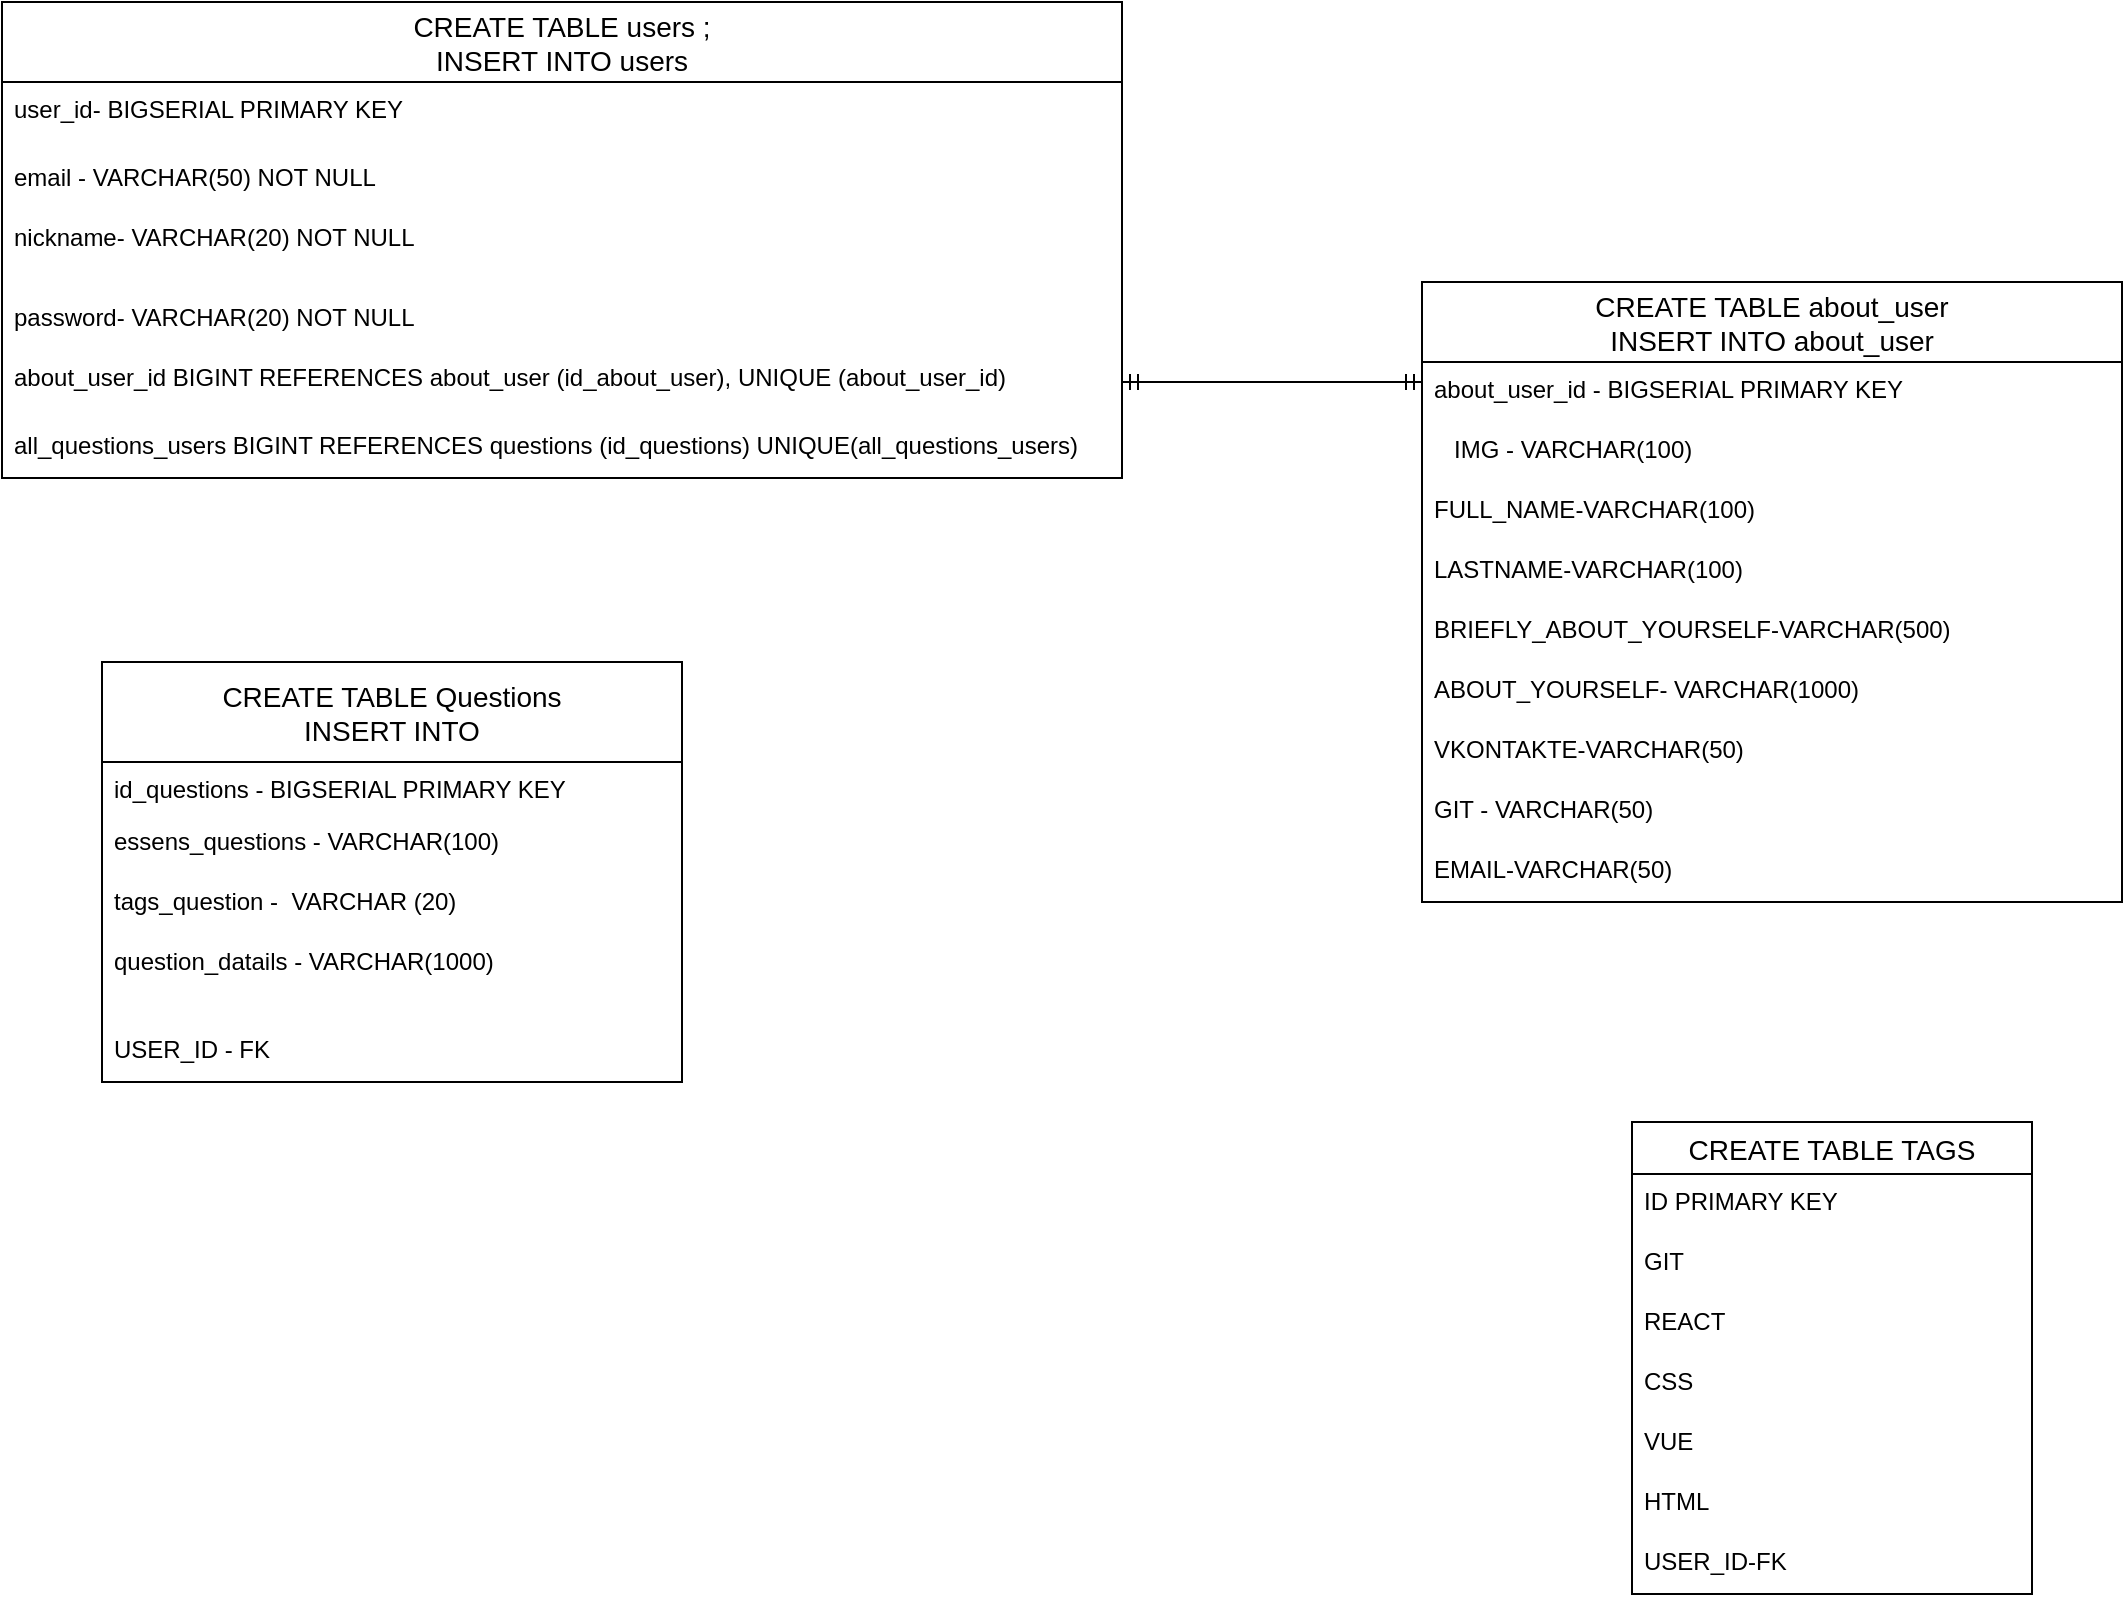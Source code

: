<mxfile version="20.5.3" type="device"><diagram id="8s-FKrvJV-kWsU2ip_24" name="Страница 1"><mxGraphModel dx="2048" dy="681" grid="1" gridSize="10" guides="1" tooltips="1" connect="1" arrows="1" fold="1" page="1" pageScale="1" pageWidth="827" pageHeight="1169" math="0" shadow="0"><root><mxCell id="0"/><mxCell id="1" parent="0"/><mxCell id="Yctb_64BxATCkwqZee7s-1" value="CREATE TABLE users ;&#10;INSERT INTO users" style="swimlane;fontStyle=0;childLayout=stackLayout;horizontal=1;startSize=40;horizontalStack=0;resizeParent=1;resizeParentMax=0;resizeLast=0;collapsible=1;marginBottom=0;align=center;fontSize=14;" parent="1" vertex="1"><mxGeometry x="-250" y="170" width="560" height="238" as="geometry"/></mxCell><mxCell id="Yctb_64BxATCkwqZee7s-2" value="user_id- BIGSERIAL PRIMARY KEY" style="text;strokeColor=none;fillColor=none;spacingLeft=4;spacingRight=4;overflow=hidden;rotatable=0;points=[[0,0.5],[1,0.5]];portConstraint=eastwest;fontSize=12;" parent="Yctb_64BxATCkwqZee7s-1" vertex="1"><mxGeometry y="40" width="560" height="34" as="geometry"/></mxCell><mxCell id="Yctb_64BxATCkwqZee7s-3" value="email - VARCHAR(50) NOT NULL&#10;" style="text;strokeColor=none;fillColor=none;spacingLeft=4;spacingRight=4;overflow=hidden;rotatable=0;points=[[0,0.5],[1,0.5]];portConstraint=eastwest;fontSize=12;" parent="Yctb_64BxATCkwqZee7s-1" vertex="1"><mxGeometry y="74" width="560" height="30" as="geometry"/></mxCell><mxCell id="Yctb_64BxATCkwqZee7s-4" value="nickname- VARCHAR(20) NOT NULL" style="text;strokeColor=none;fillColor=none;spacingLeft=4;spacingRight=4;overflow=hidden;rotatable=0;points=[[0,0.5],[1,0.5]];portConstraint=eastwest;fontSize=12;" parent="Yctb_64BxATCkwqZee7s-1" vertex="1"><mxGeometry y="104" width="560" height="40" as="geometry"/></mxCell><mxCell id="Yctb_64BxATCkwqZee7s-25" value="password- VARCHAR(20) NOT NULL" style="text;strokeColor=none;fillColor=none;spacingLeft=4;spacingRight=4;overflow=hidden;rotatable=0;points=[[0,0.5],[1,0.5]];portConstraint=eastwest;fontSize=12;" parent="Yctb_64BxATCkwqZee7s-1" vertex="1"><mxGeometry y="144" width="560" height="30" as="geometry"/></mxCell><mxCell id="u3gjNqU_is8y6manxSIu-3" value="about_user_id BIGINT REFERENCES about_user (id_about_user), UNIQUE (about_user_id)" style="text;strokeColor=none;fillColor=none;spacingLeft=4;spacingRight=4;overflow=hidden;rotatable=0;points=[[0,0.5],[1,0.5]];portConstraint=eastwest;fontSize=12;" vertex="1" parent="Yctb_64BxATCkwqZee7s-1"><mxGeometry y="174" width="560" height="34" as="geometry"/></mxCell><mxCell id="u3gjNqU_is8y6manxSIu-7" value="all_questions_users BIGINT REFERENCES questions (id_questions) UNIQUE(all_questions_users)" style="text;strokeColor=none;fillColor=none;spacingLeft=4;spacingRight=4;overflow=hidden;rotatable=0;points=[[0,0.5],[1,0.5]];portConstraint=eastwest;fontSize=12;" vertex="1" parent="Yctb_64BxATCkwqZee7s-1"><mxGeometry y="208" width="560" height="30" as="geometry"/></mxCell><mxCell id="Yctb_64BxATCkwqZee7s-5" value="CREATE TABLE about_user&#10;INSERT INTO about_user" style="swimlane;fontStyle=0;childLayout=stackLayout;horizontal=1;startSize=40;horizontalStack=0;resizeParent=1;resizeParentMax=0;resizeLast=0;collapsible=1;marginBottom=0;align=center;fontSize=14;" parent="1" vertex="1"><mxGeometry x="460" y="310" width="350" height="310" as="geometry"/></mxCell><mxCell id="Yctb_64BxATCkwqZee7s-6" value="about_user_id - BIGSERIAL PRIMARY KEY" style="text;strokeColor=none;fillColor=none;spacingLeft=4;spacingRight=4;overflow=hidden;rotatable=0;points=[[0,0.5],[1,0.5]];portConstraint=eastwest;fontSize=12;" parent="Yctb_64BxATCkwqZee7s-5" vertex="1"><mxGeometry y="40" width="350" height="30" as="geometry"/></mxCell><mxCell id="u3gjNqU_is8y6manxSIu-1" value="   IMG - VARCHAR(100) " style="text;strokeColor=none;fillColor=none;spacingLeft=4;spacingRight=4;overflow=hidden;rotatable=0;points=[[0,0.5],[1,0.5]];portConstraint=eastwest;fontSize=12;" vertex="1" parent="Yctb_64BxATCkwqZee7s-5"><mxGeometry y="70" width="350" height="30" as="geometry"/></mxCell><mxCell id="Yctb_64BxATCkwqZee7s-7" value="FULL_NAME-VARCHAR(100) " style="text;strokeColor=none;fillColor=none;spacingLeft=4;spacingRight=4;overflow=hidden;rotatable=0;points=[[0,0.5],[1,0.5]];portConstraint=eastwest;fontSize=12;" parent="Yctb_64BxATCkwqZee7s-5" vertex="1"><mxGeometry y="100" width="350" height="30" as="geometry"/></mxCell><mxCell id="Yctb_64BxATCkwqZee7s-8" value="LASTNAME-VARCHAR(100)" style="text;strokeColor=none;fillColor=none;spacingLeft=4;spacingRight=4;overflow=hidden;rotatable=0;points=[[0,0.5],[1,0.5]];portConstraint=eastwest;fontSize=12;" parent="Yctb_64BxATCkwqZee7s-5" vertex="1"><mxGeometry y="130" width="350" height="30" as="geometry"/></mxCell><mxCell id="Yctb_64BxATCkwqZee7s-29" value="BRIEFLY_ABOUT_YOURSELF-VARCHAR(500) " style="text;strokeColor=none;fillColor=none;spacingLeft=4;spacingRight=4;overflow=hidden;rotatable=0;points=[[0,0.5],[1,0.5]];portConstraint=eastwest;fontSize=12;" parent="Yctb_64BxATCkwqZee7s-5" vertex="1"><mxGeometry y="160" width="350" height="30" as="geometry"/></mxCell><mxCell id="Yctb_64BxATCkwqZee7s-28" value="ABOUT_YOURSELF- VARCHAR(1000) " style="text;strokeColor=none;fillColor=none;spacingLeft=4;spacingRight=4;overflow=hidden;rotatable=0;points=[[0,0.5],[1,0.5]];portConstraint=eastwest;fontSize=12;" parent="Yctb_64BxATCkwqZee7s-5" vertex="1"><mxGeometry y="190" width="350" height="30" as="geometry"/></mxCell><mxCell id="Yctb_64BxATCkwqZee7s-31" value="VKONTAKTE-VARCHAR(50)" style="text;strokeColor=none;fillColor=none;spacingLeft=4;spacingRight=4;overflow=hidden;rotatable=0;points=[[0,0.5],[1,0.5]];portConstraint=eastwest;fontSize=12;" parent="Yctb_64BxATCkwqZee7s-5" vertex="1"><mxGeometry y="220" width="350" height="30" as="geometry"/></mxCell><mxCell id="Yctb_64BxATCkwqZee7s-33" value="GIT - VARCHAR(50)" style="text;strokeColor=none;fillColor=none;spacingLeft=4;spacingRight=4;overflow=hidden;rotatable=0;points=[[0,0.5],[1,0.5]];portConstraint=eastwest;fontSize=12;" parent="Yctb_64BxATCkwqZee7s-5" vertex="1"><mxGeometry y="250" width="350" height="30" as="geometry"/></mxCell><mxCell id="Yctb_64BxATCkwqZee7s-32" value="EMAIL-VARCHAR(50)" style="text;strokeColor=none;fillColor=none;spacingLeft=4;spacingRight=4;overflow=hidden;rotatable=0;points=[[0,0.5],[1,0.5]];portConstraint=eastwest;fontSize=12;" parent="Yctb_64BxATCkwqZee7s-5" vertex="1"><mxGeometry y="280" width="350" height="30" as="geometry"/></mxCell><mxCell id="Yctb_64BxATCkwqZee7s-9" value="CREATE TABLE TAGS" style="swimlane;fontStyle=0;childLayout=stackLayout;horizontal=1;startSize=26;horizontalStack=0;resizeParent=1;resizeParentMax=0;resizeLast=0;collapsible=1;marginBottom=0;align=center;fontSize=14;" parent="1" vertex="1"><mxGeometry x="565" y="730" width="200" height="236" as="geometry"/></mxCell><mxCell id="Yctb_64BxATCkwqZee7s-56" value="ID PRIMARY KEY" style="text;strokeColor=none;fillColor=none;spacingLeft=4;spacingRight=4;overflow=hidden;rotatable=0;points=[[0,0.5],[1,0.5]];portConstraint=eastwest;fontSize=12;" parent="Yctb_64BxATCkwqZee7s-9" vertex="1"><mxGeometry y="26" width="200" height="30" as="geometry"/></mxCell><mxCell id="Yctb_64BxATCkwqZee7s-10" value="GIT" style="text;strokeColor=none;fillColor=none;spacingLeft=4;spacingRight=4;overflow=hidden;rotatable=0;points=[[0,0.5],[1,0.5]];portConstraint=eastwest;fontSize=12;" parent="Yctb_64BxATCkwqZee7s-9" vertex="1"><mxGeometry y="56" width="200" height="30" as="geometry"/></mxCell><mxCell id="Yctb_64BxATCkwqZee7s-11" value="REACT" style="text;strokeColor=none;fillColor=none;spacingLeft=4;spacingRight=4;overflow=hidden;rotatable=0;points=[[0,0.5],[1,0.5]];portConstraint=eastwest;fontSize=12;" parent="Yctb_64BxATCkwqZee7s-9" vertex="1"><mxGeometry y="86" width="200" height="30" as="geometry"/></mxCell><mxCell id="Yctb_64BxATCkwqZee7s-35" value="CSS" style="text;strokeColor=none;fillColor=none;spacingLeft=4;spacingRight=4;overflow=hidden;rotatable=0;points=[[0,0.5],[1,0.5]];portConstraint=eastwest;fontSize=12;" parent="Yctb_64BxATCkwqZee7s-9" vertex="1"><mxGeometry y="116" width="200" height="30" as="geometry"/></mxCell><mxCell id="Yctb_64BxATCkwqZee7s-34" value="VUE" style="text;strokeColor=none;fillColor=none;spacingLeft=4;spacingRight=4;overflow=hidden;rotatable=0;points=[[0,0.5],[1,0.5]];portConstraint=eastwest;fontSize=12;" parent="Yctb_64BxATCkwqZee7s-9" vertex="1"><mxGeometry y="146" width="200" height="30" as="geometry"/></mxCell><mxCell id="Yctb_64BxATCkwqZee7s-12" value="HTML" style="text;strokeColor=none;fillColor=none;spacingLeft=4;spacingRight=4;overflow=hidden;rotatable=0;points=[[0,0.5],[1,0.5]];portConstraint=eastwest;fontSize=12;" parent="Yctb_64BxATCkwqZee7s-9" vertex="1"><mxGeometry y="176" width="200" height="30" as="geometry"/></mxCell><mxCell id="Yctb_64BxATCkwqZee7s-57" value="USER_ID-FK" style="text;strokeColor=none;fillColor=none;spacingLeft=4;spacingRight=4;overflow=hidden;rotatable=0;points=[[0,0.5],[1,0.5]];portConstraint=eastwest;fontSize=12;" parent="Yctb_64BxATCkwqZee7s-9" vertex="1"><mxGeometry y="206" width="200" height="30" as="geometry"/></mxCell><mxCell id="Yctb_64BxATCkwqZee7s-13" value="CREATE TABLE Questions&#10;INSERT INTO" style="swimlane;fontStyle=0;childLayout=stackLayout;horizontal=1;startSize=50;horizontalStack=0;resizeParent=1;resizeParentMax=0;resizeLast=0;collapsible=1;marginBottom=0;align=center;fontSize=14;" parent="1" vertex="1"><mxGeometry x="-200" y="500" width="290" height="210" as="geometry"/></mxCell><mxCell id="Yctb_64BxATCkwqZee7s-14" value="id_questions - BIGSERIAL PRIMARY KEY" style="text;strokeColor=none;fillColor=none;spacingLeft=4;spacingRight=4;overflow=hidden;rotatable=0;points=[[0,0.5],[1,0.5]];portConstraint=eastwest;fontSize=12;" parent="Yctb_64BxATCkwqZee7s-13" vertex="1"><mxGeometry y="50" width="290" height="26" as="geometry"/></mxCell><mxCell id="Yctb_64BxATCkwqZee7s-15" value="essens_questions - VARCHAR(100)" style="text;strokeColor=none;fillColor=none;spacingLeft=4;spacingRight=4;overflow=hidden;rotatable=0;points=[[0,0.5],[1,0.5]];portConstraint=eastwest;fontSize=12;" parent="Yctb_64BxATCkwqZee7s-13" vertex="1"><mxGeometry y="76" width="290" height="30" as="geometry"/></mxCell><mxCell id="Yctb_64BxATCkwqZee7s-30" value="tags_question -  VARCHAR (20)" style="text;strokeColor=none;fillColor=none;spacingLeft=4;spacingRight=4;overflow=hidden;rotatable=0;points=[[0,0.5],[1,0.5]];portConstraint=eastwest;fontSize=12;" parent="Yctb_64BxATCkwqZee7s-13" vertex="1"><mxGeometry y="106" width="290" height="30" as="geometry"/></mxCell><mxCell id="Yctb_64BxATCkwqZee7s-16" value="question_datails - VARCHAR(1000)" style="text;strokeColor=none;fillColor=none;spacingLeft=4;spacingRight=4;overflow=hidden;rotatable=0;points=[[0,0.5],[1,0.5]];portConstraint=eastwest;fontSize=12;" parent="Yctb_64BxATCkwqZee7s-13" vertex="1"><mxGeometry y="136" width="290" height="44" as="geometry"/></mxCell><mxCell id="Yctb_64BxATCkwqZee7s-54" value="USER_ID - FK" style="text;strokeColor=none;fillColor=none;spacingLeft=4;spacingRight=4;overflow=hidden;rotatable=0;points=[[0,0.5],[1,0.5]];portConstraint=eastwest;fontSize=12;" parent="Yctb_64BxATCkwqZee7s-13" vertex="1"><mxGeometry y="180" width="290" height="30" as="geometry"/></mxCell><mxCell id="u3gjNqU_is8y6manxSIu-2" value="" style="edgeStyle=entityRelationEdgeStyle;fontSize=12;html=1;endArrow=ERmandOne;startArrow=ERmandOne;rounded=0;" edge="1" parent="1"><mxGeometry width="100" height="100" relative="1" as="geometry"><mxPoint x="310" y="360" as="sourcePoint"/><mxPoint x="460" y="360" as="targetPoint"/></mxGeometry></mxCell></root></mxGraphModel></diagram></mxfile>